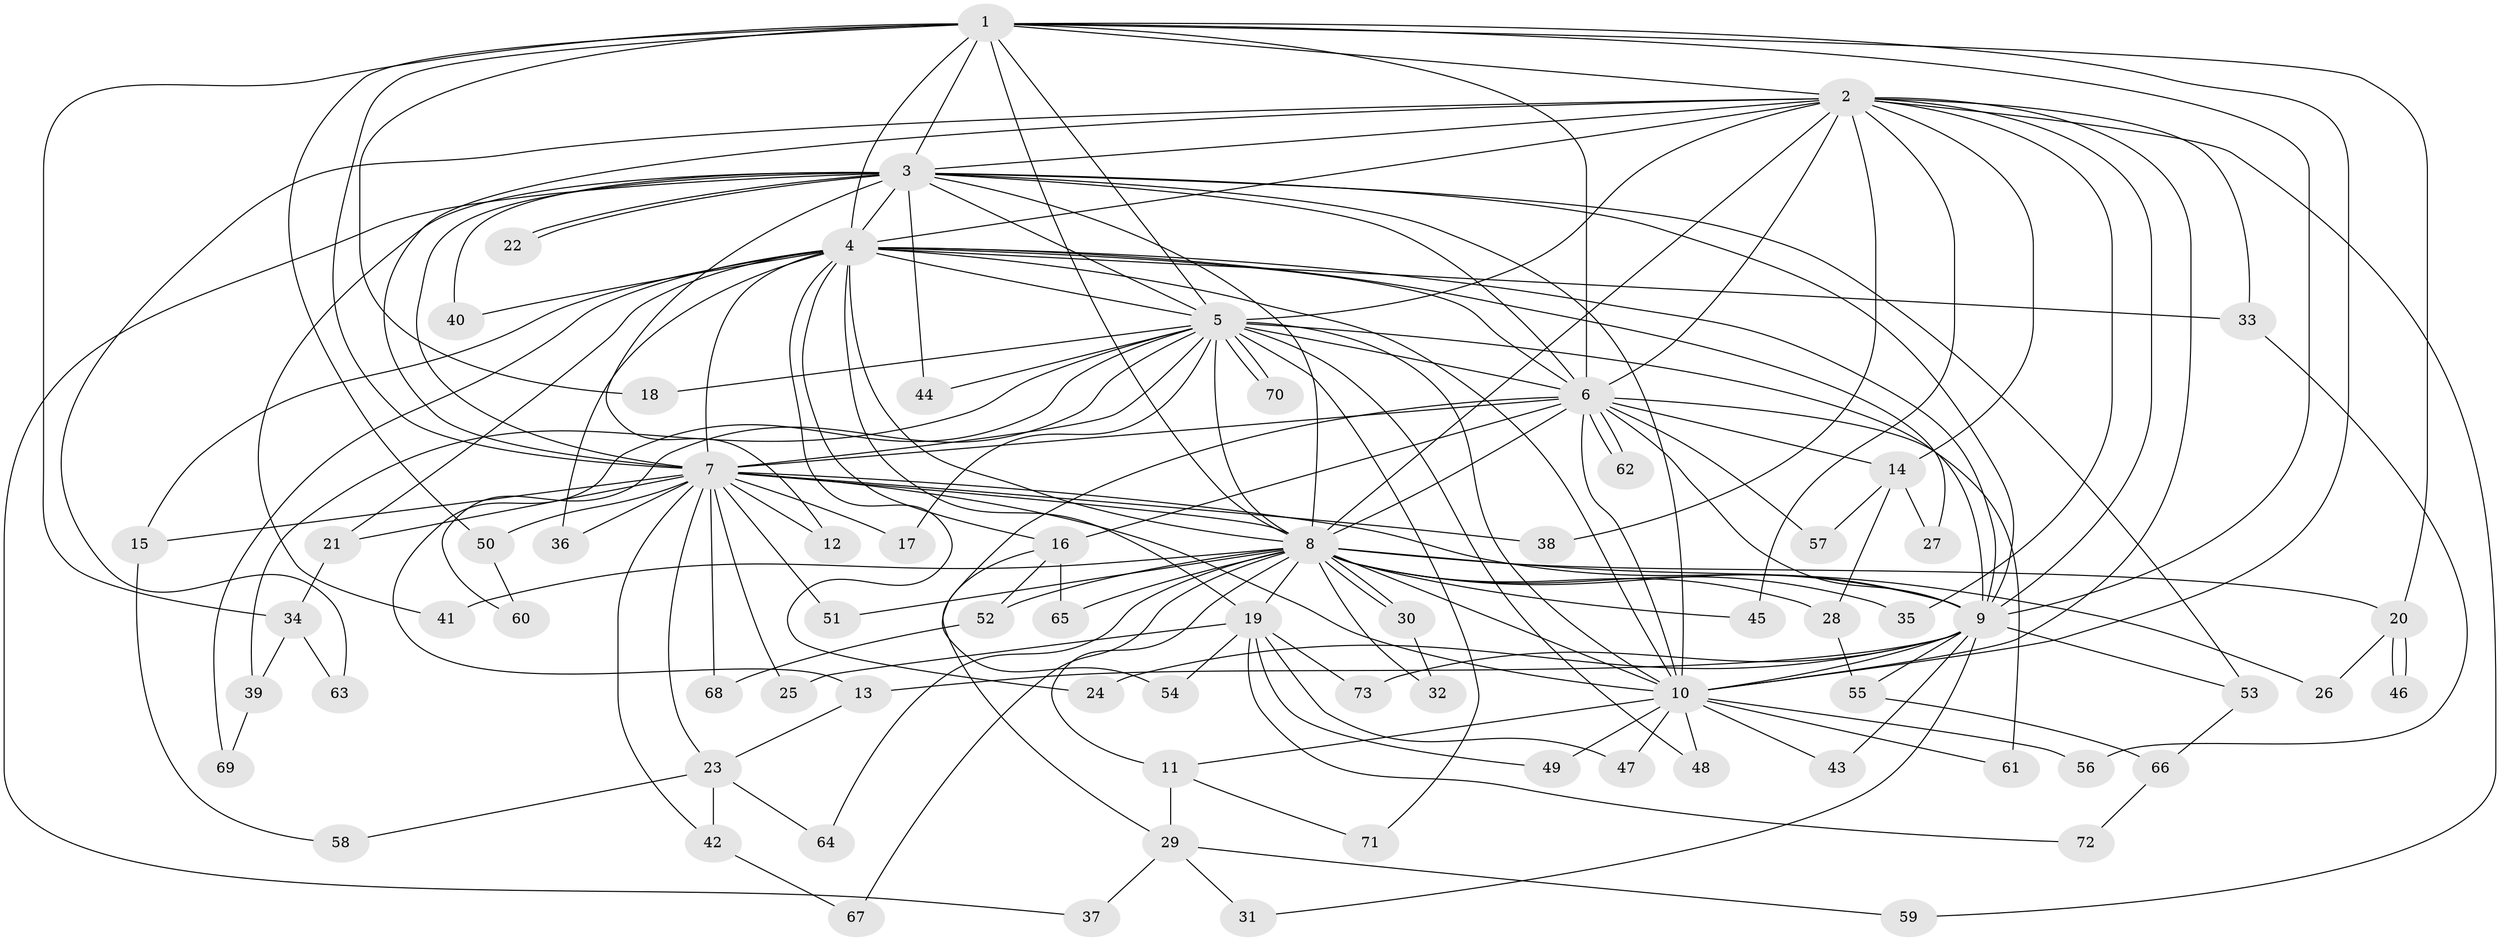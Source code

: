 // coarse degree distribution, {13: 0.05555555555555555, 2: 0.4722222222222222, 1: 0.25, 3: 0.08333333333333333, 14: 0.05555555555555555, 16: 0.027777777777777776, 5: 0.05555555555555555}
// Generated by graph-tools (version 1.1) at 2025/47/03/04/25 21:47:45]
// undirected, 73 vertices, 171 edges
graph export_dot {
graph [start="1"]
  node [color=gray90,style=filled];
  1;
  2;
  3;
  4;
  5;
  6;
  7;
  8;
  9;
  10;
  11;
  12;
  13;
  14;
  15;
  16;
  17;
  18;
  19;
  20;
  21;
  22;
  23;
  24;
  25;
  26;
  27;
  28;
  29;
  30;
  31;
  32;
  33;
  34;
  35;
  36;
  37;
  38;
  39;
  40;
  41;
  42;
  43;
  44;
  45;
  46;
  47;
  48;
  49;
  50;
  51;
  52;
  53;
  54;
  55;
  56;
  57;
  58;
  59;
  60;
  61;
  62;
  63;
  64;
  65;
  66;
  67;
  68;
  69;
  70;
  71;
  72;
  73;
  1 -- 2;
  1 -- 3;
  1 -- 4;
  1 -- 5;
  1 -- 6;
  1 -- 7;
  1 -- 8;
  1 -- 9;
  1 -- 10;
  1 -- 18;
  1 -- 20;
  1 -- 34;
  1 -- 50;
  2 -- 3;
  2 -- 4;
  2 -- 5;
  2 -- 6;
  2 -- 7;
  2 -- 8;
  2 -- 9;
  2 -- 10;
  2 -- 14;
  2 -- 33;
  2 -- 35;
  2 -- 38;
  2 -- 45;
  2 -- 59;
  2 -- 63;
  3 -- 4;
  3 -- 5;
  3 -- 6;
  3 -- 7;
  3 -- 8;
  3 -- 9;
  3 -- 10;
  3 -- 12;
  3 -- 22;
  3 -- 22;
  3 -- 37;
  3 -- 40;
  3 -- 41;
  3 -- 44;
  3 -- 53;
  4 -- 5;
  4 -- 6;
  4 -- 7;
  4 -- 8;
  4 -- 9;
  4 -- 10;
  4 -- 15;
  4 -- 16;
  4 -- 19;
  4 -- 21;
  4 -- 24;
  4 -- 27;
  4 -- 33;
  4 -- 36;
  4 -- 40;
  4 -- 69;
  5 -- 6;
  5 -- 7;
  5 -- 8;
  5 -- 9;
  5 -- 10;
  5 -- 13;
  5 -- 17;
  5 -- 18;
  5 -- 39;
  5 -- 44;
  5 -- 48;
  5 -- 60;
  5 -- 70;
  5 -- 70;
  5 -- 71;
  6 -- 7;
  6 -- 8;
  6 -- 9;
  6 -- 10;
  6 -- 14;
  6 -- 16;
  6 -- 54;
  6 -- 57;
  6 -- 61;
  6 -- 62;
  6 -- 62;
  7 -- 8;
  7 -- 9;
  7 -- 10;
  7 -- 12;
  7 -- 15;
  7 -- 17;
  7 -- 21;
  7 -- 23;
  7 -- 25;
  7 -- 36;
  7 -- 38;
  7 -- 42;
  7 -- 50;
  7 -- 51;
  7 -- 68;
  8 -- 9;
  8 -- 10;
  8 -- 11;
  8 -- 19;
  8 -- 20;
  8 -- 26;
  8 -- 28;
  8 -- 30;
  8 -- 30;
  8 -- 32;
  8 -- 35;
  8 -- 41;
  8 -- 45;
  8 -- 51;
  8 -- 52;
  8 -- 64;
  8 -- 65;
  8 -- 67;
  9 -- 10;
  9 -- 13;
  9 -- 24;
  9 -- 31;
  9 -- 43;
  9 -- 53;
  9 -- 55;
  9 -- 73;
  10 -- 11;
  10 -- 43;
  10 -- 47;
  10 -- 48;
  10 -- 49;
  10 -- 56;
  10 -- 61;
  11 -- 29;
  11 -- 71;
  13 -- 23;
  14 -- 27;
  14 -- 28;
  14 -- 57;
  15 -- 58;
  16 -- 29;
  16 -- 52;
  16 -- 65;
  19 -- 25;
  19 -- 47;
  19 -- 49;
  19 -- 54;
  19 -- 72;
  19 -- 73;
  20 -- 26;
  20 -- 46;
  20 -- 46;
  21 -- 34;
  23 -- 42;
  23 -- 58;
  23 -- 64;
  28 -- 55;
  29 -- 31;
  29 -- 37;
  29 -- 59;
  30 -- 32;
  33 -- 56;
  34 -- 39;
  34 -- 63;
  39 -- 69;
  42 -- 67;
  50 -- 60;
  52 -- 68;
  53 -- 66;
  55 -- 66;
  66 -- 72;
}
